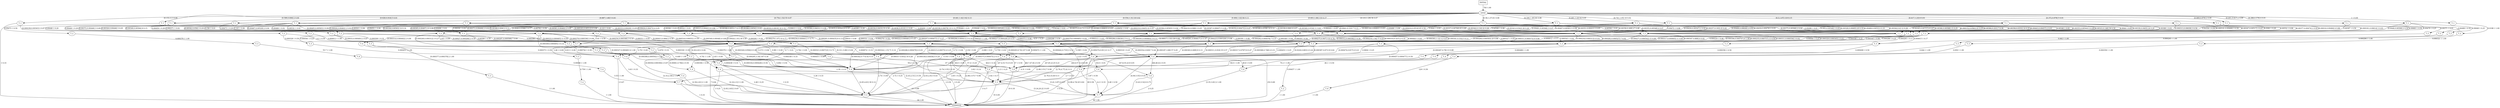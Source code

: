 digraph G {
  0 [label="T_1"];
  1 [label="T_1"];
  2 [label="T_1"];
  3 [label="T_1"];
  4 [label="T_1"];
  5 [label="T_1"];
  6 [label="T_1"];
  7 [label="T_1"];
  8 [label="T_1"];
  9 [label="T_1"];
  10 [label="T_1"];
  11 [label="T_1"];
  12 [label="T_1"];
  13 [label="T_1"];
  14 [label="T_1"];
  15 [label="T_1"];
  16 [label="T_1"];
  17 [label="T_1"];
  18 [label="T_1"];
  19 [label="T_1"];
  20 [label="T_1"];
  21 [label="T_2"];
  22 [label="T_2"];
  23 [label="T_2"];
  24 [label="T_2"];
  25 [label="T_2"];
  26 [label="T_2"];
  27 [label="T_2"];
  28 [label="T_2"];
  29 [label="T_2"];
  30 [label="T_2"];
  31 [label="T_2"];
  32 [label="T_2"];
  33 [label="T_2"];
  34 [label="T_2"];
  35 [label="T_2"];
  36 [label="T_2"];
  37 [label="T_2"];
  38 [label="T_2"];
  39 [label="T_2"];
  40 [label="T_2"];
  41 [label="T_2"];
  42 [label="T_2"];
  43 [label="T_2"];
  44 [label="T_2"];
  45 [label="T_2"];
  46 [label="T_2"];
  47 [label="T_2"];
  48 [label="T_2"];
  49 [label="T_2"];
  50 [label="T_3"];
  51 [label="T_3"];
  52 [label="T_3"];
  53 [label="T_3"];
  54 [label="T_3"];
  55 [label="T_3"];
  56 [label="T_3"];
  57 [label="T_3"];
  58 [label="T_3"];
  59 [label="T_3"];
  60 [label="T_3"];
  61 [label="T_3"];
  62 [label="T_3"];
  63 [label="T_3"];
  64 [label="T_3"];
  65 [label="T_3"];
  66 [label="T_3"];
  67 [label="T_3"];
  68 [label="T_3"];
  69 [label="T_3"];
  70 [label="T_3"];
  71 [label="T_3"];
  72 [label="T_3"];
  73 [label="T_3"];
  74 [label="T_3"];
  75 [label="T_3"];
  76 [label="T_4"];
  77 [label="T_4"];
  78 [label="T_4"];
  79 [label="T_4"];
  80 [label="T_4"];
  81 [label="T_4"];
  82 [label="T_4"];
  83 [label="T_4"];
  84 [label="T_4"];
  85 [label="T_4"];
  86 [label="T_4"];
  87 [label="T_4"];
  88 [label="T_4"];
  89 [label="T_4"];
  90 [label="T_4"];
  91 [label="T_4"];
  92 [label="T_4"];
  93 [label="T_4"];
  94 [label="T_4"];
  95 [label="T_4"];
  96 [label="T_4"];
  97 [label="T_4"];
  98 [label="T_4"];
  99 [label="T_5"];
  100 [label="T_5"];
  101 [label="T_5"];
  102 [label="T_6"];
  103 [label="T_6"];
  104 [label="T_6"];
  105 [label="T_6"];
  106 [label="T_6"];
  107 [label="T_6"];
  108 [label="T_6"];
  109 [label="T_7"];
  110 [label="T_7"];
  111 [label="T_7"];
  112 [label="T_7"];
  113 [label="initial"];
  114 [label="TERMINAL",shape=diamond];
  115 [label="INITIAL",shape=box];
0->23 [label="0.0198 1 1.00"];
1->37 [label="0.0362 1 0.20"];
1->28 [label="[0.00016,0.00484] 4 0.80"];
2->48 [label="0.00358 1 0.50"];
2->27 [label="0.00498 1 0.50"];
3->37 [label="0.00397 1 0.50"];
3->42 [label="0.00683 1 0.50"];
4->25 [label="0.00472 1 0.50"];
4->48 [label="0.00792 1 0.50"];
5->35 [label="[0.000238,0.00343] 2 0.67"];
5->114 [label=" 1 0.33"];
6->47 [label="[0.000141,0.00468] 3 0.50"];
6->48 [label="[0.000313,0.00639] 3 0.50"];
7->43 [label="0.00473 1 0.20"];
7->47 [label="0.00599 1 0.20"];
7->32 [label="[0.00372,0.00446] 3 0.60"];
8->28 [label="0.00479 1 0.25"];
8->21 [label="0.00648 1 0.25"];
8->37 [label="[0.0048,0.00599] 2 0.50"];
9->38 [label="0.00446 1 0.20"];
9->26 [label="0.00448 1 0.20"];
9->43 [label="0.00459 1 0.20"];
9->48 [label="[0.00361,0.00482] 2 0.40"];
10->40 [label="0.00522 1 0.01"];
10->44 [label="[0.00388,0.0054] 2 0.02"];
10->43 [label="[0.00424,0.00473] 4 0.05"];
10->45 [label="[0.00338,0.00678] 10 0.12"];
10->47 [label="[0.00344,0.116] 22 0.26"];
10->48 [label="[0.000416,0.0514] 45 0.54"];
11->49 [label="0.00472 1 0.06"];
11->40 [label="0.00508 1 0.06"];
11->41 [label="0.00552 1 0.06"];
11->39 [label="[0.0049,0.0398] 3 0.17"];
11->47 [label="[0.00355,0.00542] 5 0.28"];
11->48 [label="[0.00364,0.221] 7 0.39"];
12->46 [label="0.156 1 0.01"];
12->31 [label="[0.00026,0.00462] 2 0.02"];
12->40 [label="[0.00371,0.00408] 2 0.02"];
12->44 [label="[0.000183,0.00512] 6 0.06"];
12->43 [label="[0.00336,0.00583] 14 0.14"];
12->47 [label="[0.000219,0.0445] 22 0.22"];
12->48 [label="[0.00334,0.0433] 55 0.54"];
13->45 [label="0.00409 1 0.06"];
13->31 [label="0.00452 1 0.06"];
13->47 [label="0.00486 1 0.06"];
13->36 [label="0.00503 1 0.06"];
13->46 [label="0.145 1 0.06"];
13->43 [label="[0.00388,0.004] 2 0.11"];
13->48 [label="[0.00348,0.0334] 11 0.61"];
14->49 [label="0.0042 1 0.02"];
14->40 [label="[0.00016,0.00529] 2 0.03"];
14->37 [label="[0.00443,0.00457] 2 0.03"];
14->45 [label="[0.00351,0.00421] 3 0.05"];
14->43 [label="[0.0035,0.00563] 6 0.10"];
14->46 [label="[0.00398,0.0051] 7 0.11"];
14->47 [label="[0.00366,0.00588] 15 0.25"];
14->48 [label="[0.00257,0.193] 25 0.41"];
15->37 [label="0.00548 1 0.02"];
15->34 [label="[0.000138,0.00482] 2 0.03"];
15->45 [label="[0.00434,0.00476] 2 0.03"];
15->44 [label="[0.00352,0.00473] 4 0.07"];
15->43 [label="[0.00382,0.00619] 5 0.08"];
15->49 [label="[0.00407,0.00581] 5 0.08"];
15->48 [label="[0.00328,0.00685] 20 0.33"];
15->47 [label="[0.000152,0.0561] 21 0.35"];
16->40 [label="0.000201 1 0.02"];
16->37 [label="0.0044 1 0.02"];
16->31 [label="0.00511 1 0.02"];
16->41 [label="[0.00347,0.00517] 3 0.07"];
16->43 [label="[0.00372,0.0171] 3 0.07"];
16->44 [label="[0.00481,0.00568] 3 0.07"];
16->45 [label="[0.00468,0.0453] 4 0.10"];
16->48 [label="[0.00344,0.4] 12 0.29"];
16->47 [label="[0.00358,0.0353] 14 0.33"];
17->40 [label="0.00448 1 0.02"];
17->36 [label="0.00613 1 0.02"];
17->37 [label="[0.00375,0.00566] 2 0.04"];
17->44 [label="[0.00419,0.0388] 3 0.05"];
17->47 [label="[0.00355,0.00548] 4 0.07"];
17->49 [label="[0.00367,0.00647] 5 0.09"];
17->43 [label="[0.00386,0.00631] 5 0.09"];
17->45 [label="[0.0041,0.122] 7 0.13"];
17->48 [label="[0.00356,0.269] 27 0.48"];
17->61 [label="0.00038 1 0.02"];
18->22 [label="0.00371 1 0.01"];
18->37 [label="0.00389 1 0.01"];
18->41 [label="[0.00377,0.00474] 2 0.02"];
18->40 [label="[0.00459,0.00547] 2 0.02"];
18->44 [label="[0.00469,0.00626] 2 0.02"];
18->42 [label="[0.000181,0.00614] 3 0.03"];
18->49 [label="[0.005,0.00548] 3 0.03"];
18->45 [label="[0.00395,0.00757] 8 0.07"];
18->43 [label="[0.00348,0.0338] 14 0.12"];
18->47 [label="[0.00339,0.0405] 24 0.20"];
18->48 [label="[0.00323,0.146] 59 0.50"];
19->24 [label="0.00344 1 0.01"];
19->31 [label="0.00382 1 0.01"];
19->40 [label="0.00469 1 0.01"];
19->36 [label="0.00496 1 0.01"];
19->28 [label="0.00498 1 0.01"];
19->37 [label="0.00594 1 0.01"];
19->44 [label="[0.00366,0.00663] 4 0.03"];
19->49 [label="[0.00384,0.00565] 5 0.04"];
19->43 [label="[0.00315,0.00441] 8 0.06"];
19->45 [label="[0.00339,0.006] 9 0.07"];
19->46 [label="[0.00395,0.00487] 10 0.08"];
19->47 [label="[0.00343,0.0342] 26 0.20"];
19->48 [label="[0.00337,0.00769] 65 0.49"];
20->37 [label="0.00452 1 0.02"];
20->36 [label="0.00466 1 0.02"];
20->43 [label="0.00532 1 0.02"];
20->49 [label="0.123 1 0.02"];
20->40 [label="[0.00405,0.00563] 2 0.04"];
20->33 [label="[0.00467,0.00529] 2 0.04"];
20->38 [label="[0.00326,0.00446] 3 0.05"];
20->45 [label="[0.00333,0.00429] 3 0.05"];
20->46 [label="[0.00342,0.058] 3 0.05"];
20->39 [label="[0.00349,0.00584] 8 0.15"];
20->47 [label="[0.0036,0.0533] 11 0.20"];
20->48 [label="[0.00322,0.0619] 18 0.33"];
20->61 [label="0.000371 1 0.02"];
21->57 [label="0.000294 1 1.00"];
22->56 [label="0.000295 1 1.00"];
23->50 [label="0.000321 1 1.00"];
24->53 [label="0.000323 1 1.00"];
25->59 [label="0.000376 1 1.00"];
26->51 [label="0.000612 1 1.00"];
27->64 [label="0.442 1 1.00"];
28->71 [label="[0.000306,0.000707] 6 1.00"];
29->86 [label="0.741 1 1.00"];
30->114 [label=" 1 1.00"];
31->74 [label="0.000282 1 0.20"];
31->75 [label="[0.000349,0.00048] 4 0.80"];
32->75 [label="0.000309 1 0.33"];
32->65 [label="[0.00033,0.000491] 2 0.67"];
33->67 [label="0.000266 1 0.50"];
33->109 [label="3.61 1 0.50"];
34->75 [label="0.000278 1 0.50"];
34->72 [label="0.00039 1 0.50"];
35->55 [label="0.000328 1 0.50"];
35->109 [label="4.2 1 0.50"];
36->75 [label="[0.000413,0.884] 2 0.50"];
36->62 [label="[0.000516,0.00055] 2 0.50"];
37->71 [label="0.000224 1 0.08"];
37->70 [label="0.000345 1 0.08"];
37->72 [label="[0.000317,0.000605] 11 0.85"];
38->74 [label="0.000396 1 0.25"];
38->52 [label="0.000581 1 0.25"];
38->75 [label="[0.00027,0.000284] 2 0.50"];
39->58 [label="[0.000249,0.000312] 3 0.27"];
39->75 [label="[0.000297,0.000568] 7 0.64"];
39->109 [label="3.65 1 0.09"];
40->73 [label="0.00033 1 0.08"];
40->74 [label="0.000373 1 0.08"];
40->67 [label="0.000391 1 0.08"];
40->75 [label="[0.000279,1.07] 10 0.77"];
41->54 [label="0.000295 1 0.17"];
41->74 [label="0.000612 1 0.17"];
41->64 [label="0.000815 1 0.17"];
41->75 [label="[0.000312,0.000382] 3 0.50"];
42->70 [label="0.000286 1 0.25"];
42->72 [label="0.00044 1 0.25"];
42->67 [label="0.000546 1 0.25"];
42->109 [label="4.07 1 0.25"];
43->72 [label="[0.000279,0.000485] 3 0.05"];
43->73 [label="[0.000261,0.000435] 8 0.13"];
43->74 [label="[0.000207,0.000477] 17 0.27"];
43->75 [label="[0.00024,1.01] 36 0.56"];
44->73 [label="0.000331 1 0.04"];
44->71 [label="0.000349 1 0.04"];
44->72 [label="[0.000223,0.000329] 2 0.08"];
44->74 [label="[0.000393,0.000683] 3 0.13"];
44->75 [label="[0.000256,0.000641] 17 0.71"];
45->70 [label="0.000343 1 0.02"];
45->68 [label="[0.000311,0.000572] 4 0.09"];
45->73 [label="[0.000296,0.000361] 5 0.11"];
45->72 [label="[0.000341,0.332] 5 0.11"];
45->74 [label="[0.000282,0.000478] 7 0.15"];
45->75 [label="[0.000217,0.000529] 25 0.53"];
46->72 [label="0.000311 1 0.05"];
46->62 [label="[0.000279,0.000336] 2 0.09"];
46->74 [label="[0.000254,0.000346] 3 0.14"];
46->63 [label="[0.000309,0.000495] 3 0.14"];
46->75 [label="[0.000222,0.000465] 11 0.50"];
46->77 [label="[0.000314,0.000402] 2 0.09"];
47->70 [label="[0.000329,0.000345] 2 0.01"];
47->67 [label="[0.000311,0.000556] 3 0.02"];
47->71 [label="[0.000347,0.869] 4 0.02"];
47->74 [label="[0.000393,1.12] 12 0.07"];
47->72 [label="[0.000271,0.000542] 15 0.09"];
47->75 [label="[0.000275,0.947] 133 0.79"];
48->71 [label="[0.000234,0.000313] 4 0.01"];
48->67 [label="[0.000282,0.000527] 7 0.02"];
48->70 [label="[0.000235,0.000757] 13 0.04"];
48->72 [label="[0.000284,0.000593] 20 0.06"];
48->74 [label="[0.000216,1.54] 77 0.22"];
48->75 [label="[0.00017,1.33] 230 0.66"];
49->73 [label="0.000313 1 0.05"];
49->70 [label="0.000327 1 0.05"];
49->71 [label="0.000443 1 0.05"];
49->72 [label="[0.000314,0.327] 2 0.10"];
49->69 [label="[0.000296,0.000411] 3 0.14"];
49->74 [label="[0.000261,0.000617] 4 0.19"];
49->75 [label="[0.000222,0.000461] 9 0.43"];
50->87 [label="0.000358 1 1.00"];
51->82 [label="0.000376 1 1.00"];
52->89 [label="0.000451 1 1.00"];
53->88 [label="0.000472 1 1.00"];
54->81 [label="0.000488 1 1.00"];
55->86 [label="0.449 1 1.00"];
56->76 [label="0.644 1 1.00"];
57->87 [label="0.656 1 1.00"];
58->90 [label="[0.000399,0.000502] 3 1.00"];
59->102 [label="55.7 1 1.00"];
60->114 [label=" 2 1.00"];
61->29 [label="0.00599 1 0.50"];
61->86 [label="0.000338 1 0.50"];
62->98 [label="0.000318 1 0.25"];
62->96 [label="[0.000321,0.000723] 3 0.75"];
63->86 [label="0.000438 1 0.33"];
63->79 [label="[0.00036,0.000394] 2 0.67"];
64->98 [label="0.000356 1 0.50"];
64->83 [label="0.000408 1 0.50"];
65->78 [label="0.000373 1 0.50"];
65->93 [label="0.000742 1 0.50"];
66->86 [label="[0.000334,0.000426] 2 0.50"];
66->80 [label="[0.00061,0.784] 2 0.50"];
67->86 [label="0.103 1 0.08"];
67->97 [label="[0.000368,0.748] 4 0.31"];
67->98 [label="[0.000387,0.671] 8 0.62"];
68->97 [label="0.000453 1 0.25"];
68->98 [label="0.0604 1 0.25"];
68->94 [label="[0.000457,0.000477] 2 0.50"];
69->86 [label="0.000338 1 0.33"];
69->91 [label="0.000874 1 0.33"];
69->89 [label="0.678 1 0.33"];
70->86 [label="[0.000375,0.000475] 2 0.11"];
70->97 [label="[0.000474,0.817] 4 0.21"];
70->98 [label="[0.000267,0.78] 13 0.68"];
71->93 [label="0.72 1 0.06"];
71->86 [label="[0.000336,0.00058] 4 0.24"];
71->98 [label="[0.0226,0.683] 4 0.24"];
71->97 [label="[0.000317,0.0767] 8 0.47"];
72->91 [label="0.585 1 0.02"];
72->96 [label="0.759 1 0.02"];
72->97 [label="[0.000363,0.669] 8 0.13"];
72->86 [label="[0.000317,0.852] 16 0.26"];
72->98 [label="[0.000311,0.916] 35 0.57"];
73->86 [label="0.000455 1 0.06"];
73->96 [label="0.56 1 0.06"];
73->95 [label="0.573 1 0.06"];
73->97 [label="[0.000442,0.733] 2 0.13"];
73->92 [label="[0.000315,0.00075] 4 0.25"];
73->98 [label="[0.000354,0.929] 7 0.44"];
74->96 [label="0.698 1 0.01"];
74->93 [label="0.7 1 0.01"];
74->94 [label="2.22 1 0.01"];
74->95 [label="[0.000286,0.000479] 4 0.03"];
74->97 [label="[0.000274,0.81] 21 0.17"];
74->86 [label="[0.000182,0.773] 42 0.33"];
74->98 [label="[0.000187,3.86] 57 0.45"];
75->89 [label="0.613 1 0.00"];
75->88 [label="0.762 1 0.00"];
75->78 [label="0.78 1 0.00"];
75->96 [label="0.981 1 0.00"];
75->90 [label="3.63 1 0.00"];
75->91 [label="[0.311,5.06] 2 0.00"];
75->95 [label="[0.000328,0.0594] 6 0.01"];
75->97 [label="[0.000324,1.15] 71 0.14"];
75->86 [label="[0.000295,3.34] 167 0.34"];
75->98 [label="[0.000293,9.74] 237 0.48"];
75->99 [label="3.46 1 0.00"];
75->111 [label="[4.26,4.6] 2 0.00"];
76->30 [label="0.00457 1 1.00"];
77->60 [label="[0.000377,0.000378] 2 1.00"];
78->100 [label="[2.33,2.39] 2 1.00"];
79->100 [label="[2.58,2.61] 2 1.00"];
80->100 [label="[2.16,2.3] 3 1.00"];
81->105 [label="58.6 1 1.00"];
82->108 [label="59.2 1 1.00"];
83->103 [label="70.2 1 1.00"];
84->112 [label="3.55 1 1.00"];
85->114 [label=" 1 1.00"];
86->100 [label="[2.65,4.61] 30 0.12"];
86->114 [label=" 211 0.88"];
87->107 [label="46.1 1 0.50"];
87->104 [label="129 1 0.50"];
88->108 [label="46.6 1 0.50"];
88->107 [label="57 1 0.50"];
89->112 [label="3.63 1 0.33"];
89->114 [label=" 2 0.67"];
90->100 [label="2.48 1 0.25"];
90->101 [label="[2.43,2.51] 2 0.50"];
90->114 [label=" 1 0.25"];
91->100 [label="2.65 1 0.25"];
91->101 [label="3.13 1 0.25"];
91->107 [label="[46.7,47.8] 2 0.50"];
92->100 [label="2.72 1 0.25"];
92->107 [label="57.4 1 0.25"];
92->114 [label=" 2 0.50"];
93->100 [label="2.26 1 0.33"];
93->101 [label="2.39 1 0.33"];
93->114 [label=" 1 0.33"];
94->101 [label="2.7 1 0.33"];
94->110 [label="4.4 1 0.33"];
94->114 [label=" 1 0.33"];
95->100 [label="2.74 1 0.09"];
95->101 [label="[2.74,3.35] 2 0.18"];
95->107 [label="47 1 0.09"];
95->114 [label=" 7 0.64"];
96->101 [label="2.62 1 0.14"];
96->100 [label="[2.63,2.9] 3 0.43"];
96->107 [label="46.6 1 0.14"];
96->114 [label=" 2 0.29"];
97->101 [label="[2.86,3.51] 7 0.06"];
97->100 [label="[2.86,3.57] 7 0.06"];
97->105 [label="50.8 1 0.01"];
97->108 [label="[47.4,53.7] 4 0.03"];
97->106 [label="[47.8,55.2] 6 0.05"];
97->107 [label="[47,65.2] 25 0.21"];
97->114 [label=" 69 0.58"];
98->100 [label="[2.78,4.5] 40 0.11"];
98->101 [label="[2.76,4.77] 41 0.11"];
98->103 [label="49.8 1 0.00"];
98->106 [label="[48,48.4] 2 0.01"];
98->107 [label="[46.8,57.1] 23 0.06"];
98->112 [label="4.31 1 0.00"];
98->110 [label="[4.08,5.55] 4 0.01"];
98->114 [label=" 252 0.69"];
99->85 [label="0.759 1 1.00"];
100->114 [label=" 94 1.00"];
101->110 [label="[3.24,20.2] 3 0.05"];
101->114 [label=" 55 0.95"];
102->84 [label="0.00038 1 1.00"];
103->110 [label="[3.55,3.81] 2 1.00"];
104->114 [label=" 1 1.00"];
105->101 [label="3.87 1 0.50"];
105->110 [label="3.48 1 0.50"];
106->110 [label="[3.43,5.52] 6 0.75"];
106->114 [label=" 2 0.25"];
107->110 [label="[2.99,4.74] 45 0.82"];
107->114 [label=" 10 0.18"];
108->101 [label="3.62 1 0.17"];
108->110 [label="[3.41,3.87] 4 0.67"];
108->114 [label=" 1 0.17"];
109->66 [label="[0.000327,0.000481] 4 1.00"];
110->114 [label=" 66 1.00"];
111->80 [label="0.000394 1 0.50"];
111->86 [label="0.692 1 0.50"];
112->100 [label="[2.83,3.83] 2 0.67"];
112->114 [label=" 1 0.33"];
113->0 [label="1 1 0.00"];
113->3 [label="[0.401,0.927] 2 0.00"];
113->4 [label="[0.589,0.606] 2 0.00"];
113->2 [label="[0.869,0.876] 2 0.00"];
113->5 [label="[0.153,1] 3 0.00"];
113->8 [label="[0.388,0.578] 4 0.01"];
113->1 [label="[0.372,0.978] 5 0.01"];
113->9 [label="[0.628,0.916] 5 0.01"];
113->7 [label="[0.887,1.49] 5 0.01"];
113->6 [label="[0.417,1.23] 6 0.01"];
113->13 [label="[0.554,1.31] 18 0.02"];
113->11 [label="[0.741,1.05] 18 0.02"];
113->16 [label="[0.461,1.22] 42 0.05"];
113->20 [label="[0.754,1.52] 55 0.07"];
113->17 [label="[0.535,1.29] 56 0.07"];
113->15 [label="[0.506,1.49] 60 0.08"];
113->14 [label="[0.58,1.27] 61 0.08"];
113->10 [label="[0.464,1.42] 84 0.11"];
113->12 [label="[0.441,1.42] 102 0.13"];
113->18 [label="[0.5,1.07] 119 0.15"];
113->19 [label="[0.603,1.69] 133 0.17"];
115->113 [label=" 783 1.00"];
}

